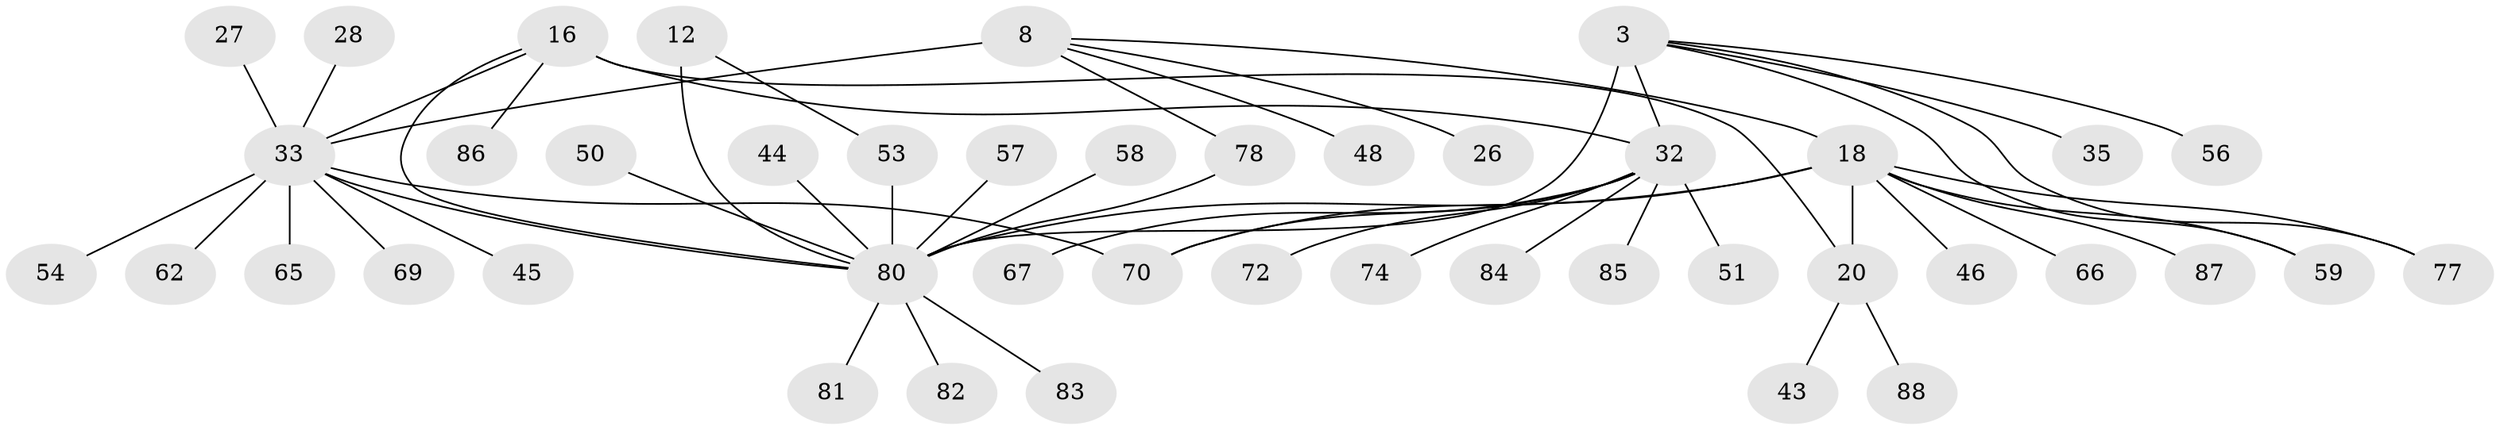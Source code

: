 // original degree distribution, {11: 0.022727272727272728, 8: 0.06818181818181818, 4: 0.056818181818181816, 6: 0.045454545454545456, 3: 0.09090909090909091, 5: 0.022727272727272728, 7: 0.011363636363636364, 2: 0.23863636363636365, 1: 0.4431818181818182}
// Generated by graph-tools (version 1.1) at 2025/55/03/09/25 04:55:39]
// undirected, 44 vertices, 53 edges
graph export_dot {
graph [start="1"]
  node [color=gray90,style=filled];
  3 [super="+2"];
  8 [super="+7"];
  12 [super="+11"];
  16 [super="+13"];
  18 [super="+17"];
  20 [super="+19"];
  26;
  27;
  28;
  32 [super="+15"];
  33 [super="+6"];
  35;
  43 [super="+29"];
  44;
  45;
  46;
  48 [super="+41"];
  50;
  51 [super="+47"];
  53;
  54;
  56;
  57;
  58 [super="+36"];
  59;
  62;
  65 [super="+60+63"];
  66 [super="+38"];
  67;
  69;
  70 [super="+61+64"];
  72 [super="+22+39+68"];
  74;
  77;
  78;
  80 [super="+4+25+10"];
  81 [super="+21"];
  82;
  83 [super="+73+76+79"];
  84 [super="+75"];
  85 [super="+52"];
  86 [super="+71"];
  87 [super="+24"];
  88;
  3 -- 77;
  3 -- 35;
  3 -- 56;
  3 -- 59;
  3 -- 80 [weight=5];
  3 -- 32;
  8 -- 18;
  8 -- 78;
  8 -- 26;
  8 -- 48;
  8 -- 33 [weight=4];
  12 -- 53;
  12 -- 80 [weight=4];
  16 -- 20;
  16 -- 86;
  16 -- 32 [weight=4];
  16 -- 33;
  16 -- 80;
  18 -- 20 [weight=4];
  18 -- 59;
  18 -- 77;
  18 -- 46;
  18 -- 87;
  18 -- 66;
  18 -- 80 [weight=2];
  18 -- 70 [weight=2];
  20 -- 88;
  20 -- 43;
  27 -- 33;
  28 -- 33;
  32 -- 67;
  32 -- 70;
  32 -- 72;
  32 -- 74;
  32 -- 51;
  32 -- 84;
  32 -- 85;
  33 -- 65;
  33 -- 69;
  33 -- 70;
  33 -- 45;
  33 -- 80 [weight=3];
  33 -- 54;
  33 -- 62;
  44 -- 80;
  50 -- 80;
  53 -- 80;
  57 -- 80;
  58 -- 80;
  78 -- 80;
  80 -- 81 [weight=2];
  80 -- 82;
  80 -- 83;
}

